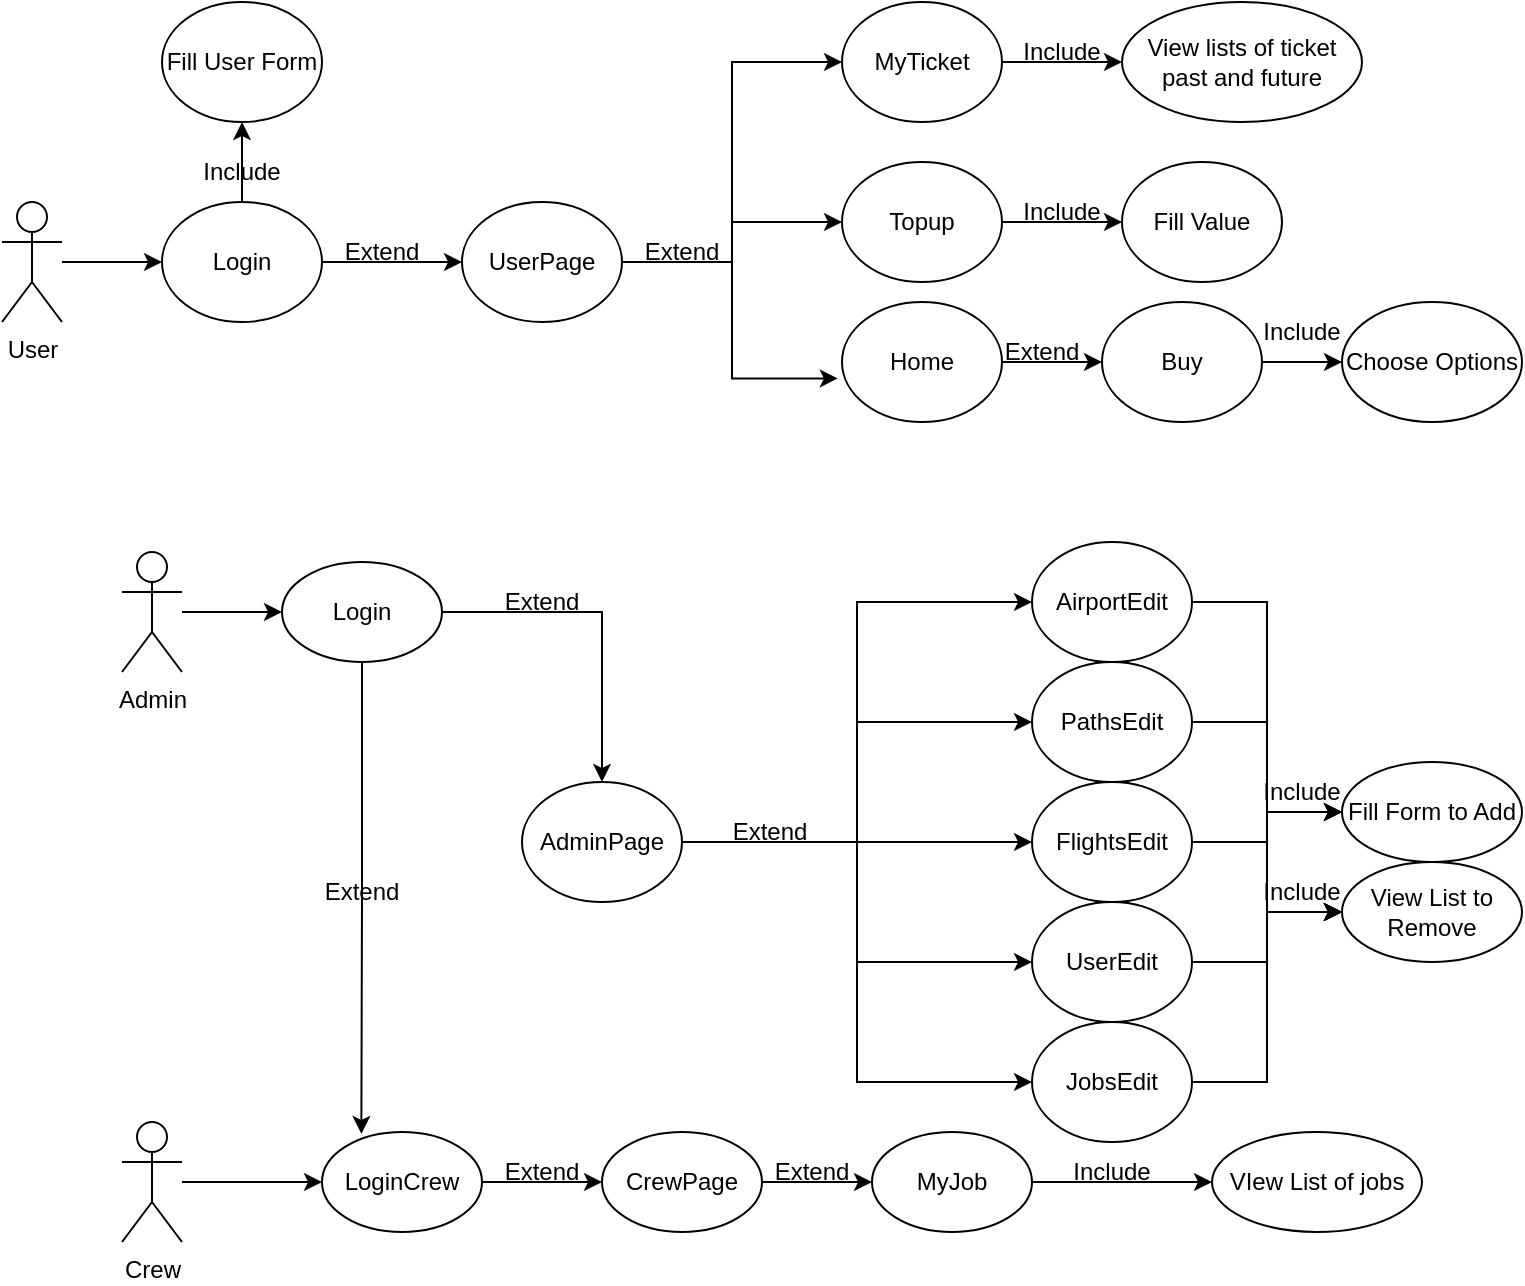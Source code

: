 <mxfile version="20.8.3" type="github"><diagram id="XOfKYPe9YzTvllbyWNsM" name="Pagina-1"><mxGraphModel dx="1232" dy="1114" grid="1" gridSize="10" guides="1" tooltips="1" connect="1" arrows="1" fold="1" page="1" pageScale="1" pageWidth="827" pageHeight="1169" math="0" shadow="0"><root><mxCell id="0"/><mxCell id="1" parent="0"/><mxCell id="tzze42u5JQc4HKaYGFUY-92" style="edgeStyle=orthogonalEdgeStyle;rounded=0;orthogonalLoop=1;jettySize=auto;html=1;entryX=0;entryY=0.5;entryDx=0;entryDy=0;" edge="1" parent="1" source="tzze42u5JQc4HKaYGFUY-1" target="tzze42u5JQc4HKaYGFUY-9"><mxGeometry relative="1" as="geometry"/></mxCell><mxCell id="tzze42u5JQc4HKaYGFUY-1" value="User" style="shape=umlActor;verticalLabelPosition=bottom;verticalAlign=top;html=1;outlineConnect=0;labelPosition=center;align=center;" vertex="1" parent="1"><mxGeometry x="60" y="240" width="30" height="60" as="geometry"/></mxCell><mxCell id="tzze42u5JQc4HKaYGFUY-93" style="edgeStyle=orthogonalEdgeStyle;rounded=0;orthogonalLoop=1;jettySize=auto;html=1;entryX=0;entryY=0.5;entryDx=0;entryDy=0;" edge="1" parent="1" source="tzze42u5JQc4HKaYGFUY-2" target="tzze42u5JQc4HKaYGFUY-12"><mxGeometry relative="1" as="geometry"/></mxCell><mxCell id="tzze42u5JQc4HKaYGFUY-2" value="Admin" style="shape=umlActor;verticalLabelPosition=bottom;verticalAlign=top;html=1;outlineConnect=0;" vertex="1" parent="1"><mxGeometry x="120" y="415" width="30" height="60" as="geometry"/></mxCell><mxCell id="tzze42u5JQc4HKaYGFUY-14" style="edgeStyle=orthogonalEdgeStyle;rounded=0;orthogonalLoop=1;jettySize=auto;html=1;" edge="1" parent="1" source="tzze42u5JQc4HKaYGFUY-3" target="tzze42u5JQc4HKaYGFUY-13"><mxGeometry relative="1" as="geometry"/></mxCell><mxCell id="tzze42u5JQc4HKaYGFUY-3" value="Crew" style="shape=umlActor;verticalLabelPosition=bottom;verticalAlign=top;html=1;outlineConnect=0;" vertex="1" parent="1"><mxGeometry x="120" y="700" width="30" height="60" as="geometry"/></mxCell><mxCell id="tzze42u5JQc4HKaYGFUY-23" style="edgeStyle=orthogonalEdgeStyle;rounded=0;orthogonalLoop=1;jettySize=auto;html=1;" edge="1" parent="1" source="tzze42u5JQc4HKaYGFUY-9" target="tzze42u5JQc4HKaYGFUY-19"><mxGeometry relative="1" as="geometry"/></mxCell><mxCell id="tzze42u5JQc4HKaYGFUY-29" style="edgeStyle=orthogonalEdgeStyle;rounded=0;orthogonalLoop=1;jettySize=auto;html=1;entryX=0.5;entryY=1;entryDx=0;entryDy=0;" edge="1" parent="1" source="tzze42u5JQc4HKaYGFUY-9" target="tzze42u5JQc4HKaYGFUY-28"><mxGeometry relative="1" as="geometry"/></mxCell><mxCell id="tzze42u5JQc4HKaYGFUY-9" value="Login" style="ellipse;whiteSpace=wrap;html=1;" vertex="1" parent="1"><mxGeometry x="140" y="240" width="80" height="60" as="geometry"/></mxCell><mxCell id="tzze42u5JQc4HKaYGFUY-15" style="edgeStyle=orthogonalEdgeStyle;rounded=0;orthogonalLoop=1;jettySize=auto;html=1;entryX=0.246;entryY=0.019;entryDx=0;entryDy=0;entryPerimeter=0;" edge="1" parent="1" source="tzze42u5JQc4HKaYGFUY-12" target="tzze42u5JQc4HKaYGFUY-13"><mxGeometry relative="1" as="geometry"/></mxCell><mxCell id="tzze42u5JQc4HKaYGFUY-56" style="edgeStyle=orthogonalEdgeStyle;rounded=0;orthogonalLoop=1;jettySize=auto;html=1;entryX=0.5;entryY=0;entryDx=0;entryDy=0;" edge="1" parent="1" source="tzze42u5JQc4HKaYGFUY-12" target="tzze42u5JQc4HKaYGFUY-39"><mxGeometry relative="1" as="geometry"/></mxCell><mxCell id="tzze42u5JQc4HKaYGFUY-12" value="Login" style="ellipse;whiteSpace=wrap;html=1;" vertex="1" parent="1"><mxGeometry x="200" y="420" width="80" height="50" as="geometry"/></mxCell><mxCell id="tzze42u5JQc4HKaYGFUY-72" style="edgeStyle=orthogonalEdgeStyle;rounded=0;orthogonalLoop=1;jettySize=auto;html=1;" edge="1" parent="1" source="tzze42u5JQc4HKaYGFUY-13" target="tzze42u5JQc4HKaYGFUY-69"><mxGeometry relative="1" as="geometry"/></mxCell><mxCell id="tzze42u5JQc4HKaYGFUY-13" value="LoginCrew" style="ellipse;whiteSpace=wrap;html=1;" vertex="1" parent="1"><mxGeometry x="220" y="705" width="80" height="50" as="geometry"/></mxCell><mxCell id="tzze42u5JQc4HKaYGFUY-17" value="Extend&lt;br&gt;" style="text;html=1;strokeColor=none;fillColor=none;align=center;verticalAlign=middle;whiteSpace=wrap;rounded=0;" vertex="1" parent="1"><mxGeometry x="210" y="570" width="60" height="30" as="geometry"/></mxCell><mxCell id="tzze42u5JQc4HKaYGFUY-24" style="edgeStyle=orthogonalEdgeStyle;rounded=0;orthogonalLoop=1;jettySize=auto;html=1;entryX=0;entryY=0.5;entryDx=0;entryDy=0;" edge="1" parent="1" source="tzze42u5JQc4HKaYGFUY-19" target="tzze42u5JQc4HKaYGFUY-20"><mxGeometry relative="1" as="geometry"/></mxCell><mxCell id="tzze42u5JQc4HKaYGFUY-25" style="edgeStyle=orthogonalEdgeStyle;rounded=0;orthogonalLoop=1;jettySize=auto;html=1;" edge="1" parent="1" source="tzze42u5JQc4HKaYGFUY-19" target="tzze42u5JQc4HKaYGFUY-21"><mxGeometry relative="1" as="geometry"/></mxCell><mxCell id="tzze42u5JQc4HKaYGFUY-26" style="edgeStyle=orthogonalEdgeStyle;rounded=0;orthogonalLoop=1;jettySize=auto;html=1;entryX=-0.026;entryY=0.637;entryDx=0;entryDy=0;entryPerimeter=0;" edge="1" parent="1" source="tzze42u5JQc4HKaYGFUY-19" target="tzze42u5JQc4HKaYGFUY-22"><mxGeometry relative="1" as="geometry"/></mxCell><mxCell id="tzze42u5JQc4HKaYGFUY-19" value="UserPage" style="ellipse;whiteSpace=wrap;html=1;" vertex="1" parent="1"><mxGeometry x="290" y="240" width="80" height="60" as="geometry"/></mxCell><mxCell id="tzze42u5JQc4HKaYGFUY-76" value="" style="edgeStyle=orthogonalEdgeStyle;rounded=0;orthogonalLoop=1;jettySize=auto;html=1;" edge="1" parent="1" source="tzze42u5JQc4HKaYGFUY-20" target="tzze42u5JQc4HKaYGFUY-75"><mxGeometry relative="1" as="geometry"/></mxCell><mxCell id="tzze42u5JQc4HKaYGFUY-20" value="MyTicket" style="ellipse;whiteSpace=wrap;html=1;" vertex="1" parent="1"><mxGeometry x="480" y="140" width="80" height="60" as="geometry"/></mxCell><mxCell id="tzze42u5JQc4HKaYGFUY-35" style="edgeStyle=orthogonalEdgeStyle;rounded=0;orthogonalLoop=1;jettySize=auto;html=1;entryX=0;entryY=0.5;entryDx=0;entryDy=0;" edge="1" parent="1" source="tzze42u5JQc4HKaYGFUY-21" target="tzze42u5JQc4HKaYGFUY-27"><mxGeometry relative="1" as="geometry"/></mxCell><mxCell id="tzze42u5JQc4HKaYGFUY-21" value="Topup" style="ellipse;whiteSpace=wrap;html=1;" vertex="1" parent="1"><mxGeometry x="480" y="220" width="80" height="60" as="geometry"/></mxCell><mxCell id="tzze42u5JQc4HKaYGFUY-80" style="edgeStyle=orthogonalEdgeStyle;rounded=0;orthogonalLoop=1;jettySize=auto;html=1;entryX=0;entryY=0.5;entryDx=0;entryDy=0;" edge="1" parent="1" source="tzze42u5JQc4HKaYGFUY-22" target="tzze42u5JQc4HKaYGFUY-78"><mxGeometry relative="1" as="geometry"/></mxCell><mxCell id="tzze42u5JQc4HKaYGFUY-22" value="Home" style="ellipse;whiteSpace=wrap;html=1;" vertex="1" parent="1"><mxGeometry x="480" y="290" width="80" height="60" as="geometry"/></mxCell><mxCell id="tzze42u5JQc4HKaYGFUY-27" value="Fill Value" style="ellipse;whiteSpace=wrap;html=1;" vertex="1" parent="1"><mxGeometry x="620" y="220" width="80" height="60" as="geometry"/></mxCell><mxCell id="tzze42u5JQc4HKaYGFUY-28" value="Fill User Form" style="ellipse;whiteSpace=wrap;html=1;" vertex="1" parent="1"><mxGeometry x="140" y="140" width="80" height="60" as="geometry"/></mxCell><mxCell id="tzze42u5JQc4HKaYGFUY-30" value="Include" style="text;html=1;strokeColor=none;fillColor=none;align=center;verticalAlign=middle;whiteSpace=wrap;rounded=0;" vertex="1" parent="1"><mxGeometry x="150" y="210" width="60" height="30" as="geometry"/></mxCell><mxCell id="tzze42u5JQc4HKaYGFUY-31" value="Extend" style="text;html=1;strokeColor=none;fillColor=none;align=center;verticalAlign=middle;whiteSpace=wrap;rounded=0;" vertex="1" parent="1"><mxGeometry x="220" y="250" width="60" height="30" as="geometry"/></mxCell><mxCell id="tzze42u5JQc4HKaYGFUY-32" value="Extend" style="text;html=1;strokeColor=none;fillColor=none;align=center;verticalAlign=middle;whiteSpace=wrap;rounded=0;" vertex="1" parent="1"><mxGeometry x="370" y="250" width="60" height="30" as="geometry"/></mxCell><mxCell id="tzze42u5JQc4HKaYGFUY-33" value="Include" style="text;html=1;strokeColor=none;fillColor=none;align=center;verticalAlign=middle;whiteSpace=wrap;rounded=0;" vertex="1" parent="1"><mxGeometry x="560" y="230" width="60" height="30" as="geometry"/></mxCell><mxCell id="tzze42u5JQc4HKaYGFUY-37" style="edgeStyle=orthogonalEdgeStyle;rounded=0;orthogonalLoop=1;jettySize=auto;html=1;startArrow=none;" edge="1" parent="1" source="tzze42u5JQc4HKaYGFUY-43" target="tzze42u5JQc4HKaYGFUY-42"><mxGeometry relative="1" as="geometry"/></mxCell><mxCell id="tzze42u5JQc4HKaYGFUY-51" style="edgeStyle=orthogonalEdgeStyle;rounded=0;orthogonalLoop=1;jettySize=auto;html=1;entryX=0;entryY=0.5;entryDx=0;entryDy=0;" edge="1" parent="1" source="tzze42u5JQc4HKaYGFUY-39" target="tzze42u5JQc4HKaYGFUY-40"><mxGeometry relative="1" as="geometry"/></mxCell><mxCell id="tzze42u5JQc4HKaYGFUY-52" style="edgeStyle=orthogonalEdgeStyle;rounded=0;orthogonalLoop=1;jettySize=auto;html=1;entryX=0;entryY=0.5;entryDx=0;entryDy=0;" edge="1" parent="1" source="tzze42u5JQc4HKaYGFUY-39" target="tzze42u5JQc4HKaYGFUY-42"><mxGeometry relative="1" as="geometry"/></mxCell><mxCell id="tzze42u5JQc4HKaYGFUY-53" style="edgeStyle=orthogonalEdgeStyle;rounded=0;orthogonalLoop=1;jettySize=auto;html=1;entryX=0;entryY=0.5;entryDx=0;entryDy=0;" edge="1" parent="1" source="tzze42u5JQc4HKaYGFUY-39" target="tzze42u5JQc4HKaYGFUY-43"><mxGeometry relative="1" as="geometry"/></mxCell><mxCell id="tzze42u5JQc4HKaYGFUY-54" style="edgeStyle=orthogonalEdgeStyle;rounded=0;orthogonalLoop=1;jettySize=auto;html=1;entryX=0;entryY=0.5;entryDx=0;entryDy=0;" edge="1" parent="1" source="tzze42u5JQc4HKaYGFUY-39" target="tzze42u5JQc4HKaYGFUY-49"><mxGeometry relative="1" as="geometry"/></mxCell><mxCell id="tzze42u5JQc4HKaYGFUY-55" style="edgeStyle=orthogonalEdgeStyle;rounded=0;orthogonalLoop=1;jettySize=auto;html=1;entryX=0;entryY=0.5;entryDx=0;entryDy=0;" edge="1" parent="1" source="tzze42u5JQc4HKaYGFUY-39" target="tzze42u5JQc4HKaYGFUY-50"><mxGeometry relative="1" as="geometry"/></mxCell><mxCell id="tzze42u5JQc4HKaYGFUY-39" value="AdminPage" style="ellipse;whiteSpace=wrap;html=1;" vertex="1" parent="1"><mxGeometry x="320" y="530" width="80" height="60" as="geometry"/></mxCell><mxCell id="tzze42u5JQc4HKaYGFUY-65" style="edgeStyle=orthogonalEdgeStyle;rounded=0;orthogonalLoop=1;jettySize=auto;html=1;entryX=0;entryY=0.5;entryDx=0;entryDy=0;" edge="1" parent="1" source="tzze42u5JQc4HKaYGFUY-40" target="tzze42u5JQc4HKaYGFUY-60"><mxGeometry relative="1" as="geometry"/></mxCell><mxCell id="tzze42u5JQc4HKaYGFUY-40" value="AirportEdit" style="ellipse;whiteSpace=wrap;html=1;" vertex="1" parent="1"><mxGeometry x="575" y="410" width="80" height="60" as="geometry"/></mxCell><mxCell id="tzze42u5JQc4HKaYGFUY-64" style="edgeStyle=orthogonalEdgeStyle;rounded=0;orthogonalLoop=1;jettySize=auto;html=1;entryX=0;entryY=0.5;entryDx=0;entryDy=0;" edge="1" parent="1" source="tzze42u5JQc4HKaYGFUY-42" target="tzze42u5JQc4HKaYGFUY-60"><mxGeometry relative="1" as="geometry"/></mxCell><mxCell id="tzze42u5JQc4HKaYGFUY-42" value="PathsEdit" style="ellipse;whiteSpace=wrap;html=1;" vertex="1" parent="1"><mxGeometry x="575" y="470" width="80" height="60" as="geometry"/></mxCell><mxCell id="tzze42u5JQc4HKaYGFUY-45" value="Extend" style="text;html=1;strokeColor=none;fillColor=none;align=center;verticalAlign=middle;whiteSpace=wrap;rounded=0;" vertex="1" parent="1"><mxGeometry x="300" y="425" width="60" height="30" as="geometry"/></mxCell><mxCell id="tzze42u5JQc4HKaYGFUY-63" style="edgeStyle=orthogonalEdgeStyle;rounded=0;orthogonalLoop=1;jettySize=auto;html=1;entryX=0;entryY=0.5;entryDx=0;entryDy=0;" edge="1" parent="1" source="tzze42u5JQc4HKaYGFUY-43" target="tzze42u5JQc4HKaYGFUY-60"><mxGeometry relative="1" as="geometry"/></mxCell><mxCell id="tzze42u5JQc4HKaYGFUY-68" style="edgeStyle=orthogonalEdgeStyle;rounded=0;orthogonalLoop=1;jettySize=auto;html=1;" edge="1" parent="1" source="tzze42u5JQc4HKaYGFUY-43" target="tzze42u5JQc4HKaYGFUY-59"><mxGeometry relative="1" as="geometry"/></mxCell><mxCell id="tzze42u5JQc4HKaYGFUY-43" value="FlightsEdit" style="ellipse;whiteSpace=wrap;html=1;" vertex="1" parent="1"><mxGeometry x="575" y="530" width="80" height="60" as="geometry"/></mxCell><mxCell id="tzze42u5JQc4HKaYGFUY-48" style="edgeStyle=orthogonalEdgeStyle;rounded=0;orthogonalLoop=1;jettySize=auto;html=1;startArrow=none;" edge="1" parent="1" source="tzze42u5JQc4HKaYGFUY-50" target="tzze42u5JQc4HKaYGFUY-49"><mxGeometry relative="1" as="geometry"/></mxCell><mxCell id="tzze42u5JQc4HKaYGFUY-62" style="edgeStyle=orthogonalEdgeStyle;rounded=0;orthogonalLoop=1;jettySize=auto;html=1;entryX=0;entryY=0.5;entryDx=0;entryDy=0;" edge="1" parent="1" source="tzze42u5JQc4HKaYGFUY-49" target="tzze42u5JQc4HKaYGFUY-60"><mxGeometry relative="1" as="geometry"/></mxCell><mxCell id="tzze42u5JQc4HKaYGFUY-67" style="edgeStyle=orthogonalEdgeStyle;rounded=0;orthogonalLoop=1;jettySize=auto;html=1;entryX=0;entryY=0.5;entryDx=0;entryDy=0;" edge="1" parent="1" source="tzze42u5JQc4HKaYGFUY-49" target="tzze42u5JQc4HKaYGFUY-59"><mxGeometry relative="1" as="geometry"/></mxCell><mxCell id="tzze42u5JQc4HKaYGFUY-49" value="UserEdit" style="ellipse;whiteSpace=wrap;html=1;" vertex="1" parent="1"><mxGeometry x="575" y="590" width="80" height="60" as="geometry"/></mxCell><mxCell id="tzze42u5JQc4HKaYGFUY-61" style="edgeStyle=orthogonalEdgeStyle;rounded=0;orthogonalLoop=1;jettySize=auto;html=1;entryX=0;entryY=0.5;entryDx=0;entryDy=0;" edge="1" parent="1" source="tzze42u5JQc4HKaYGFUY-50" target="tzze42u5JQc4HKaYGFUY-60"><mxGeometry relative="1" as="geometry"/></mxCell><mxCell id="tzze42u5JQc4HKaYGFUY-66" style="edgeStyle=orthogonalEdgeStyle;rounded=0;orthogonalLoop=1;jettySize=auto;html=1;entryX=0;entryY=0.5;entryDx=0;entryDy=0;" edge="1" parent="1" source="tzze42u5JQc4HKaYGFUY-50" target="tzze42u5JQc4HKaYGFUY-59"><mxGeometry relative="1" as="geometry"/></mxCell><mxCell id="tzze42u5JQc4HKaYGFUY-50" value="JobsEdit" style="ellipse;whiteSpace=wrap;html=1;" vertex="1" parent="1"><mxGeometry x="575" y="650" width="80" height="60" as="geometry"/></mxCell><mxCell id="tzze42u5JQc4HKaYGFUY-57" value="Extend" style="text;html=1;strokeColor=none;fillColor=none;align=center;verticalAlign=middle;whiteSpace=wrap;rounded=0;" vertex="1" parent="1"><mxGeometry x="414" y="540" width="60" height="30" as="geometry"/></mxCell><mxCell id="tzze42u5JQc4HKaYGFUY-59" value="Fill Form to Add" style="ellipse;whiteSpace=wrap;html=1;" vertex="1" parent="1"><mxGeometry x="730" y="520" width="90" height="50" as="geometry"/></mxCell><mxCell id="tzze42u5JQc4HKaYGFUY-60" value="View List to Remove" style="ellipse;whiteSpace=wrap;html=1;" vertex="1" parent="1"><mxGeometry x="730" y="570" width="90" height="50" as="geometry"/></mxCell><mxCell id="tzze42u5JQc4HKaYGFUY-73" style="edgeStyle=orthogonalEdgeStyle;rounded=0;orthogonalLoop=1;jettySize=auto;html=1;entryX=0;entryY=0.5;entryDx=0;entryDy=0;" edge="1" parent="1" source="tzze42u5JQc4HKaYGFUY-69" target="tzze42u5JQc4HKaYGFUY-70"><mxGeometry relative="1" as="geometry"/></mxCell><mxCell id="tzze42u5JQc4HKaYGFUY-69" value="CrewPage" style="ellipse;whiteSpace=wrap;html=1;" vertex="1" parent="1"><mxGeometry x="360" y="705" width="80" height="50" as="geometry"/></mxCell><mxCell id="tzze42u5JQc4HKaYGFUY-74" style="edgeStyle=orthogonalEdgeStyle;rounded=0;orthogonalLoop=1;jettySize=auto;html=1;entryX=0;entryY=0.5;entryDx=0;entryDy=0;" edge="1" parent="1" source="tzze42u5JQc4HKaYGFUY-70" target="tzze42u5JQc4HKaYGFUY-71"><mxGeometry relative="1" as="geometry"/></mxCell><mxCell id="tzze42u5JQc4HKaYGFUY-70" value="MyJob" style="ellipse;whiteSpace=wrap;html=1;" vertex="1" parent="1"><mxGeometry x="495" y="705" width="80" height="50" as="geometry"/></mxCell><mxCell id="tzze42u5JQc4HKaYGFUY-71" value="VIew List of jobs" style="ellipse;whiteSpace=wrap;html=1;" vertex="1" parent="1"><mxGeometry x="665" y="705" width="105" height="50" as="geometry"/></mxCell><mxCell id="tzze42u5JQc4HKaYGFUY-75" value="View lists of ticket past and future" style="ellipse;whiteSpace=wrap;html=1;" vertex="1" parent="1"><mxGeometry x="620" y="140" width="120" height="60" as="geometry"/></mxCell><mxCell id="tzze42u5JQc4HKaYGFUY-77" value="Include" style="text;html=1;strokeColor=none;fillColor=none;align=center;verticalAlign=middle;whiteSpace=wrap;rounded=0;" vertex="1" parent="1"><mxGeometry x="560" y="150" width="60" height="30" as="geometry"/></mxCell><mxCell id="tzze42u5JQc4HKaYGFUY-81" style="edgeStyle=orthogonalEdgeStyle;rounded=0;orthogonalLoop=1;jettySize=auto;html=1;entryX=0;entryY=0.5;entryDx=0;entryDy=0;" edge="1" parent="1" source="tzze42u5JQc4HKaYGFUY-78" target="tzze42u5JQc4HKaYGFUY-79"><mxGeometry relative="1" as="geometry"/></mxCell><mxCell id="tzze42u5JQc4HKaYGFUY-78" value="Buy" style="ellipse;whiteSpace=wrap;html=1;" vertex="1" parent="1"><mxGeometry x="610" y="290" width="80" height="60" as="geometry"/></mxCell><mxCell id="tzze42u5JQc4HKaYGFUY-79" value="Choose Options" style="ellipse;whiteSpace=wrap;html=1;" vertex="1" parent="1"><mxGeometry x="730" y="290" width="90" height="60" as="geometry"/></mxCell><mxCell id="tzze42u5JQc4HKaYGFUY-82" value="Include" style="text;html=1;strokeColor=none;fillColor=none;align=center;verticalAlign=middle;whiteSpace=wrap;rounded=0;" vertex="1" parent="1"><mxGeometry x="680" y="290" width="60" height="30" as="geometry"/></mxCell><mxCell id="tzze42u5JQc4HKaYGFUY-83" value="Extend" style="text;html=1;strokeColor=none;fillColor=none;align=center;verticalAlign=middle;whiteSpace=wrap;rounded=0;" vertex="1" parent="1"><mxGeometry x="550" y="300" width="60" height="30" as="geometry"/></mxCell><mxCell id="tzze42u5JQc4HKaYGFUY-84" value="Include" style="text;html=1;strokeColor=none;fillColor=none;align=center;verticalAlign=middle;whiteSpace=wrap;rounded=0;" vertex="1" parent="1"><mxGeometry x="680" y="520" width="60" height="30" as="geometry"/></mxCell><mxCell id="tzze42u5JQc4HKaYGFUY-86" value="Include" style="text;html=1;strokeColor=none;fillColor=none;align=center;verticalAlign=middle;whiteSpace=wrap;rounded=0;" vertex="1" parent="1"><mxGeometry x="680" y="570" width="60" height="30" as="geometry"/></mxCell><mxCell id="tzze42u5JQc4HKaYGFUY-87" value="Extend" style="text;html=1;strokeColor=none;fillColor=none;align=center;verticalAlign=middle;whiteSpace=wrap;rounded=0;" vertex="1" parent="1"><mxGeometry x="300" y="710" width="60" height="30" as="geometry"/></mxCell><mxCell id="tzze42u5JQc4HKaYGFUY-88" value="Extend" style="text;html=1;strokeColor=none;fillColor=none;align=center;verticalAlign=middle;whiteSpace=wrap;rounded=0;" vertex="1" parent="1"><mxGeometry x="435" y="710" width="60" height="30" as="geometry"/></mxCell><mxCell id="tzze42u5JQc4HKaYGFUY-89" value="Include" style="text;html=1;strokeColor=none;fillColor=none;align=center;verticalAlign=middle;whiteSpace=wrap;rounded=0;" vertex="1" parent="1"><mxGeometry x="585" y="710" width="60" height="30" as="geometry"/></mxCell></root></mxGraphModel></diagram></mxfile>